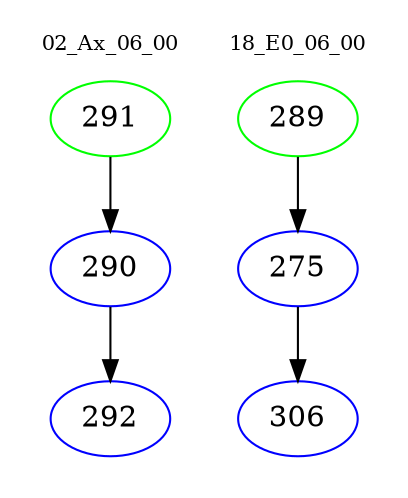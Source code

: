 digraph{
subgraph cluster_0 {
color = white
label = "02_Ax_06_00";
fontsize=10;
T0_291 [label="291", color="green"]
T0_291 -> T0_290 [color="black"]
T0_290 [label="290", color="blue"]
T0_290 -> T0_292 [color="black"]
T0_292 [label="292", color="blue"]
}
subgraph cluster_1 {
color = white
label = "18_E0_06_00";
fontsize=10;
T1_289 [label="289", color="green"]
T1_289 -> T1_275 [color="black"]
T1_275 [label="275", color="blue"]
T1_275 -> T1_306 [color="black"]
T1_306 [label="306", color="blue"]
}
}
